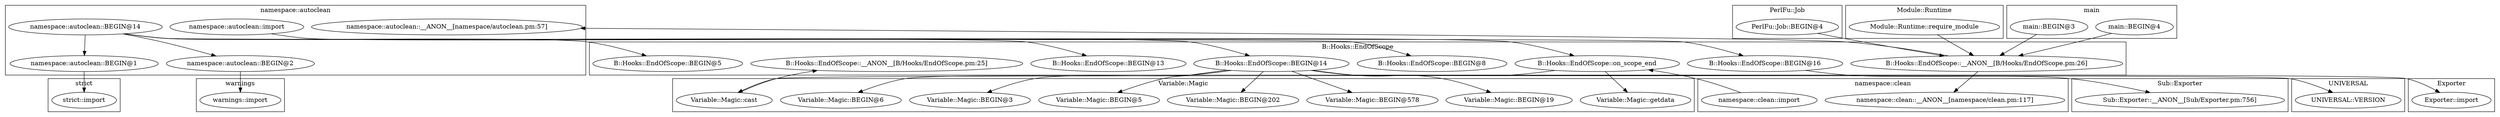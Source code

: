 digraph {
graph [overlap=false]
subgraph cluster_warnings {
	label="warnings";
	"warnings::import";
}
subgraph cluster_Variable_Magic {
	label="Variable::Magic";
	"Variable::Magic::BEGIN@5";
	"Variable::Magic::BEGIN@3";
	"Variable::Magic::BEGIN@6";
	"Variable::Magic::BEGIN@19";
	"Variable::Magic::BEGIN@578";
	"Variable::Magic::getdata";
	"Variable::Magic::cast";
	"Variable::Magic::BEGIN@202";
}
subgraph cluster_namespace_autoclean {
	label="namespace::autoclean";
	"namespace::autoclean::BEGIN@1";
	"namespace::autoclean::BEGIN@14";
	"namespace::autoclean::BEGIN@2";
	"namespace::autoclean::import";
	"namespace::autoclean::__ANON__[namespace/autoclean.pm:57]";
}
subgraph cluster_B_Hooks_EndOfScope {
	label="B::Hooks::EndOfScope";
	"B::Hooks::EndOfScope::__ANON__[B/Hooks/EndOfScope.pm:26]";
	"B::Hooks::EndOfScope::BEGIN@16";
	"B::Hooks::EndOfScope::BEGIN@8";
	"B::Hooks::EndOfScope::BEGIN@14";
	"B::Hooks::EndOfScope::on_scope_end";
	"B::Hooks::EndOfScope::BEGIN@13";
	"B::Hooks::EndOfScope::__ANON__[B/Hooks/EndOfScope.pm:25]";
	"B::Hooks::EndOfScope::BEGIN@5";
}
subgraph cluster_UNIVERSAL {
	label="UNIVERSAL";
	"UNIVERSAL::VERSION";
}
subgraph cluster_namespace_clean {
	label="namespace::clean";
	"namespace::clean::import";
	"namespace::clean::__ANON__[namespace/clean.pm:117]";
}
subgraph cluster_PerlFu_Job {
	label="PerlFu::Job";
	"PerlFu::Job::BEGIN@4";
}
subgraph cluster_Sub_Exporter {
	label="Sub::Exporter";
	"Sub::Exporter::__ANON__[Sub/Exporter.pm:756]";
}
subgraph cluster_strict {
	label="strict";
	"strict::import";
}
subgraph cluster_Module_Runtime {
	label="Module::Runtime";
	"Module::Runtime::require_module";
}
subgraph cluster_Exporter {
	label="Exporter";
	"Exporter::import";
}
subgraph cluster_main {
	label="main";
	"main::BEGIN@4";
	"main::BEGIN@3";
}
"B::Hooks::EndOfScope::BEGIN@16" -> "Sub::Exporter::__ANON__[Sub/Exporter.pm:756]";
"B::Hooks::EndOfScope::BEGIN@14" -> "Variable::Magic::BEGIN@5";
"B::Hooks::EndOfScope::BEGIN@14" -> "Exporter::import";
"B::Hooks::EndOfScope::on_scope_end" -> "Variable::Magic::getdata";
"B::Hooks::EndOfScope::BEGIN@14" -> "Variable::Magic::BEGIN@3";
"namespace::autoclean::BEGIN@14" -> "B::Hooks::EndOfScope::BEGIN@13";
"B::Hooks::EndOfScope::__ANON__[B/Hooks/EndOfScope.pm:26]" -> "namespace::clean::__ANON__[namespace/clean.pm:117]";
"namespace::autoclean::BEGIN@14" -> "namespace::autoclean::BEGIN@1";
"B::Hooks::EndOfScope::on_scope_end" -> "Variable::Magic::cast";
"B::Hooks::EndOfScope::BEGIN@14" -> "Variable::Magic::BEGIN@6";
"B::Hooks::EndOfScope::BEGIN@14" -> "Variable::Magic::BEGIN@19";
"namespace::autoclean::BEGIN@2" -> "warnings::import";
"namespace::autoclean::BEGIN@14" -> "B::Hooks::EndOfScope::BEGIN@16";
"namespace::autoclean::BEGIN@14" -> "B::Hooks::EndOfScope::BEGIN@5";
"Variable::Magic::cast" -> "B::Hooks::EndOfScope::__ANON__[B/Hooks/EndOfScope.pm:25]";
"B::Hooks::EndOfScope::BEGIN@14" -> "UNIVERSAL::VERSION";
"namespace::autoclean::BEGIN@1" -> "strict::import";
"namespace::autoclean::BEGIN@14" -> "namespace::autoclean::BEGIN@2";
"B::Hooks::EndOfScope::__ANON__[B/Hooks/EndOfScope.pm:26]" -> "namespace::autoclean::__ANON__[namespace/autoclean.pm:57]";
"B::Hooks::EndOfScope::BEGIN@14" -> "Variable::Magic::BEGIN@202";
"namespace::autoclean::BEGIN@14" -> "B::Hooks::EndOfScope::BEGIN@8";
"namespace::clean::import" -> "B::Hooks::EndOfScope::on_scope_end";
"namespace::autoclean::import" -> "B::Hooks::EndOfScope::on_scope_end";
"B::Hooks::EndOfScope::BEGIN@14" -> "Variable::Magic::BEGIN@578";
"PerlFu::Job::BEGIN@4" -> "B::Hooks::EndOfScope::__ANON__[B/Hooks/EndOfScope.pm:26]";
"Module::Runtime::require_module" -> "B::Hooks::EndOfScope::__ANON__[B/Hooks/EndOfScope.pm:26]";
"main::BEGIN@4" -> "B::Hooks::EndOfScope::__ANON__[B/Hooks/EndOfScope.pm:26]";
"main::BEGIN@3" -> "B::Hooks::EndOfScope::__ANON__[B/Hooks/EndOfScope.pm:26]";
"namespace::autoclean::BEGIN@14" -> "B::Hooks::EndOfScope::BEGIN@14";
}
